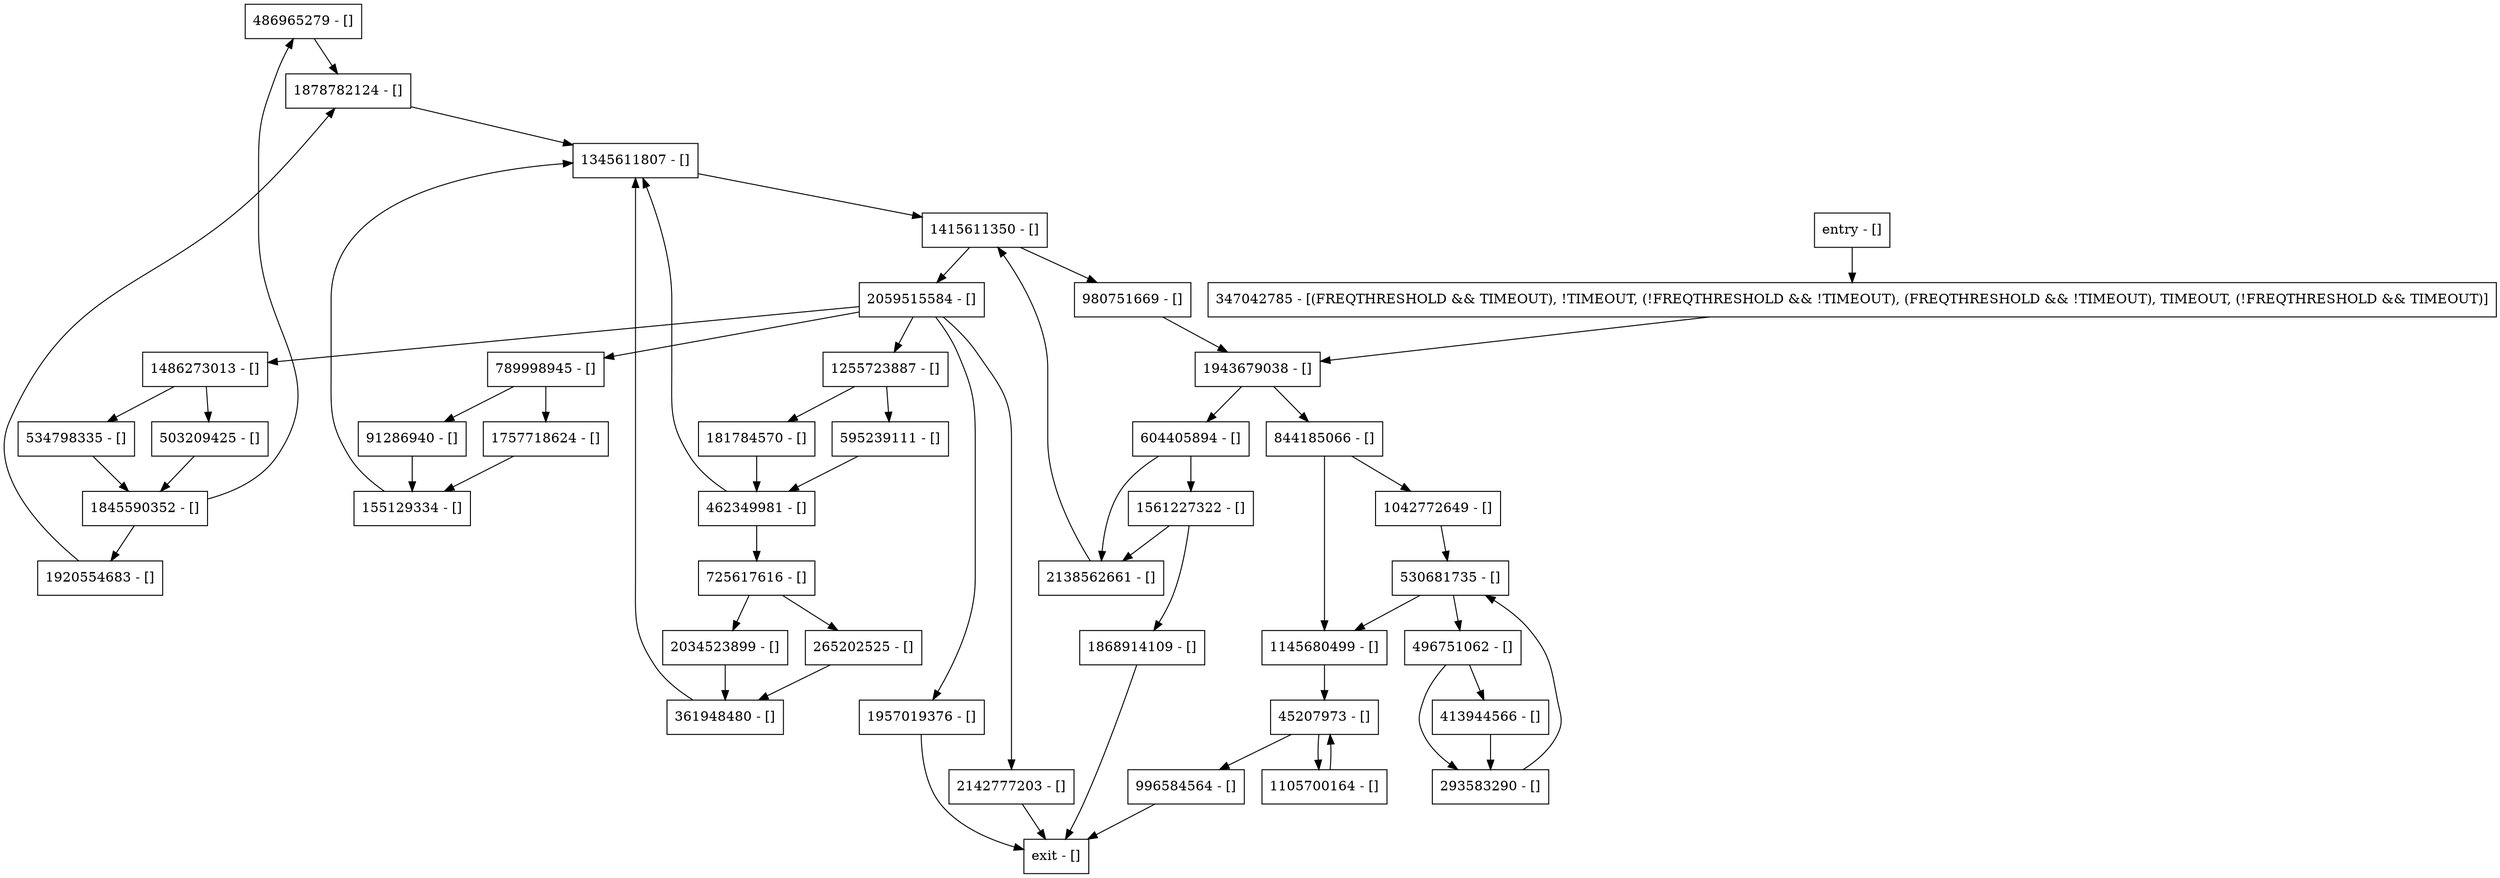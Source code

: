 digraph getColors {
node [shape=record];
486965279 [label="486965279 - []"];
503209425 [label="503209425 - []"];
1943679038 [label="1943679038 - []"];
45207973 [label="45207973 - []"];
1345611807 [label="1345611807 - []"];
1561227322 [label="1561227322 - []"];
347042785 [label="347042785 - [(FREQTHRESHOLD && TIMEOUT), !TIMEOUT, (!FREQTHRESHOLD && !TIMEOUT), (FREQTHRESHOLD && !TIMEOUT), TIMEOUT, (!FREQTHRESHOLD && TIMEOUT)]"];
2059515584 [label="2059515584 - []"];
604405894 [label="604405894 - []"];
181784570 [label="181784570 - []"];
1957019376 [label="1957019376 - []"];
361948480 [label="361948480 - []"];
1415611350 [label="1415611350 - []"];
2034523899 [label="2034523899 - []"];
1042772649 [label="1042772649 - []"];
293583290 [label="293583290 - []"];
2142777203 [label="2142777203 - []"];
1757718624 [label="1757718624 - []"];
1486273013 [label="1486273013 - []"];
1105700164 [label="1105700164 - []"];
530681735 [label="530681735 - []"];
789998945 [label="789998945 - []"];
265202525 [label="265202525 - []"];
1878782124 [label="1878782124 - []"];
413944566 [label="413944566 - []"];
1920554683 [label="1920554683 - []"];
1145680499 [label="1145680499 - []"];
1255723887 [label="1255723887 - []"];
91286940 [label="91286940 - []"];
2138562661 [label="2138562661 - []"];
entry [label="entry - []"];
exit [label="exit - []"];
980751669 [label="980751669 - []"];
725617616 [label="725617616 - []"];
1845590352 [label="1845590352 - []"];
1868914109 [label="1868914109 - []"];
462349981 [label="462349981 - []"];
996584564 [label="996584564 - []"];
155129334 [label="155129334 - []"];
534798335 [label="534798335 - []"];
595239111 [label="595239111 - []"];
496751062 [label="496751062 - []"];
844185066 [label="844185066 - []"];
entry;
exit;
486965279 -> 1878782124;
503209425 -> 1845590352;
1943679038 -> 604405894;
1943679038 -> 844185066;
45207973 -> 996584564;
45207973 -> 1105700164;
1345611807 -> 1415611350;
1561227322 -> 1868914109;
1561227322 -> 2138562661;
347042785 -> 1943679038;
2059515584 -> 789998945;
2059515584 -> 1957019376;
2059515584 -> 1255723887;
2059515584 -> 2142777203;
2059515584 -> 1486273013;
604405894 -> 1561227322;
604405894 -> 2138562661;
181784570 -> 462349981;
1957019376 -> exit;
361948480 -> 1345611807;
1415611350 -> 2059515584;
1415611350 -> 980751669;
2034523899 -> 361948480;
1042772649 -> 530681735;
293583290 -> 530681735;
2142777203 -> exit;
1757718624 -> 155129334;
1486273013 -> 503209425;
1486273013 -> 534798335;
1105700164 -> 45207973;
530681735 -> 1145680499;
530681735 -> 496751062;
789998945 -> 91286940;
789998945 -> 1757718624;
265202525 -> 361948480;
1878782124 -> 1345611807;
413944566 -> 293583290;
1920554683 -> 1878782124;
1145680499 -> 45207973;
1255723887 -> 181784570;
1255723887 -> 595239111;
91286940 -> 155129334;
2138562661 -> 1415611350;
entry -> 347042785;
980751669 -> 1943679038;
725617616 -> 265202525;
725617616 -> 2034523899;
1845590352 -> 486965279;
1845590352 -> 1920554683;
1868914109 -> exit;
462349981 -> 725617616;
462349981 -> 1345611807;
996584564 -> exit;
155129334 -> 1345611807;
534798335 -> 1845590352;
595239111 -> 462349981;
496751062 -> 413944566;
496751062 -> 293583290;
844185066 -> 1042772649;
844185066 -> 1145680499;
}
